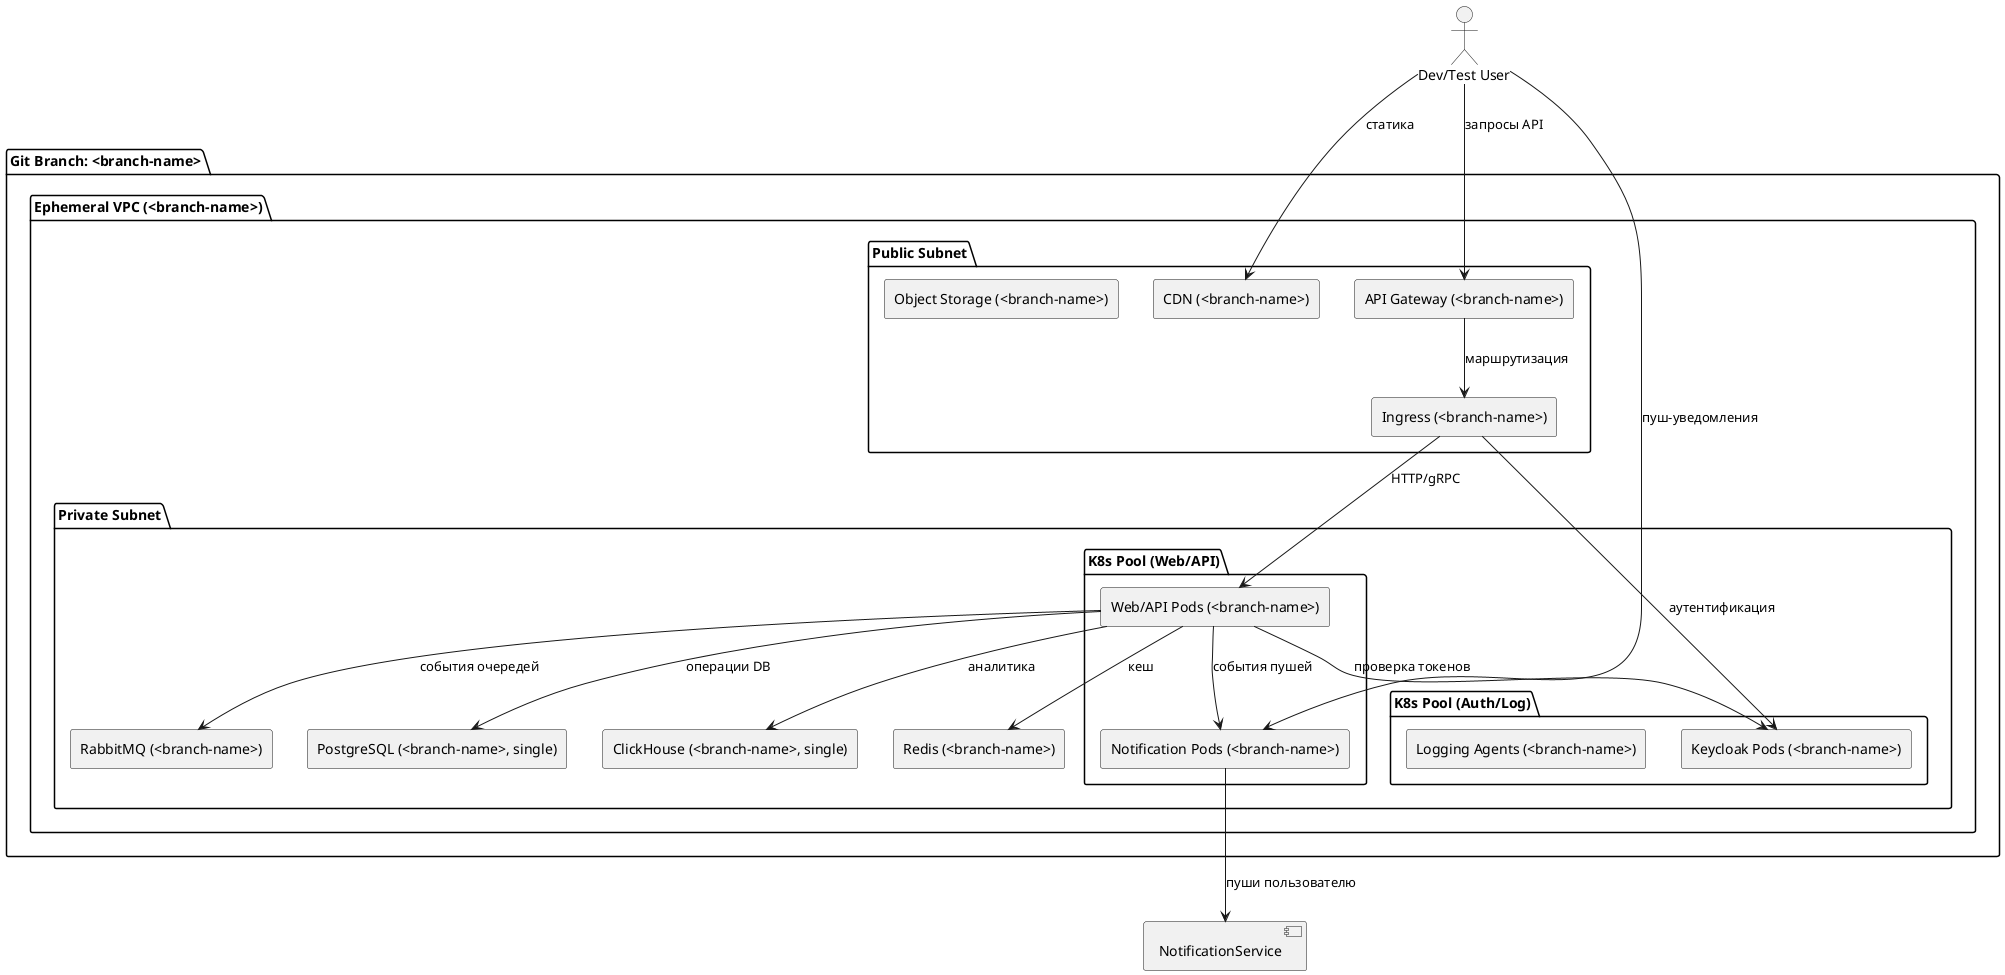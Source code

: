@startuml
!define AWSPUML https://raw.githubusercontent.com/awslabs/aws-icons-for-plantuml/v14.0/LATEST/AWSPUML
skinparam rectangle {
  Shadowing false
  RoundCorner 5
}
actor "Dev/Test User" as DevUser

'== Branch-Based Dynamic Environments Template ==
package "Git Branch: <branch-name>" {
  package "Ephemeral VPC (<branch-name>)" {
    package "Public Subnet" {
      rectangle "CDN (<branch-name>)" as CDN_br
      rectangle "API Gateway (<branch-name>)" as APIGW_br
      rectangle "Ingress (<branch-name>)" as Ingress_br
      rectangle "Object Storage (<branch-name>)" as OBJ_br
    }
    package "Private Subnet" {
      package "K8s Pool (Web/API)" {
        rectangle "Web/API Pods (<branch-name>)" as Web_br
        rectangle "Notification Pods (<branch-name>)" as Notify_br
      }
      package "K8s Pool (Auth/Log)" {
        rectangle "Keycloak Pods (<branch-name>)" as KC_br
        rectangle "Logging Agents (<branch-name>)" as Logging_br
      }
      rectangle "RabbitMQ (<branch-name>)" as Rabbit_br
      rectangle "PostgreSQL (<branch-name>, single)" as PG_br
      rectangle "ClickHouse (<branch-name>, single)" as CH_br
      rectangle "Redis (<branch-name>)" as Redis_br
    }
  }
}

'== Request Flow ==
DevUser --> CDN_br     : статика
DevUser --> APIGW_br   : запросы API
DevUser --> Notify_br  : пуш-уведомления

APIGW_br --> Ingress_br : маршрутизация
Ingress_br --> Web_br : HTTP/gRPC
Ingress_br --> KC_br  : аутентификация

Web_br --> Rabbit_br : события очередей
Web_br --> PG_br     : операции DB
Web_br --> Redis_br  : кеш
Web_br --> CH_br     : аналитика
Web_br --> KC_br     : проверка токенов
Web_br --> Notify_br : события пушей

Notify_br --> [NotificationService] : пуши пользователю

'== Notes ==
' • Каждый branch-развёртывается как своё окружение по этому шаблону.
' • Ресурсы (реплики, пулы) можно тонко настраивать в зависимости от назначения:
'   - короткоживущие single-node сервисы для feature-веток,
'   - HA-кластеры для pre-prod.
@enduml
